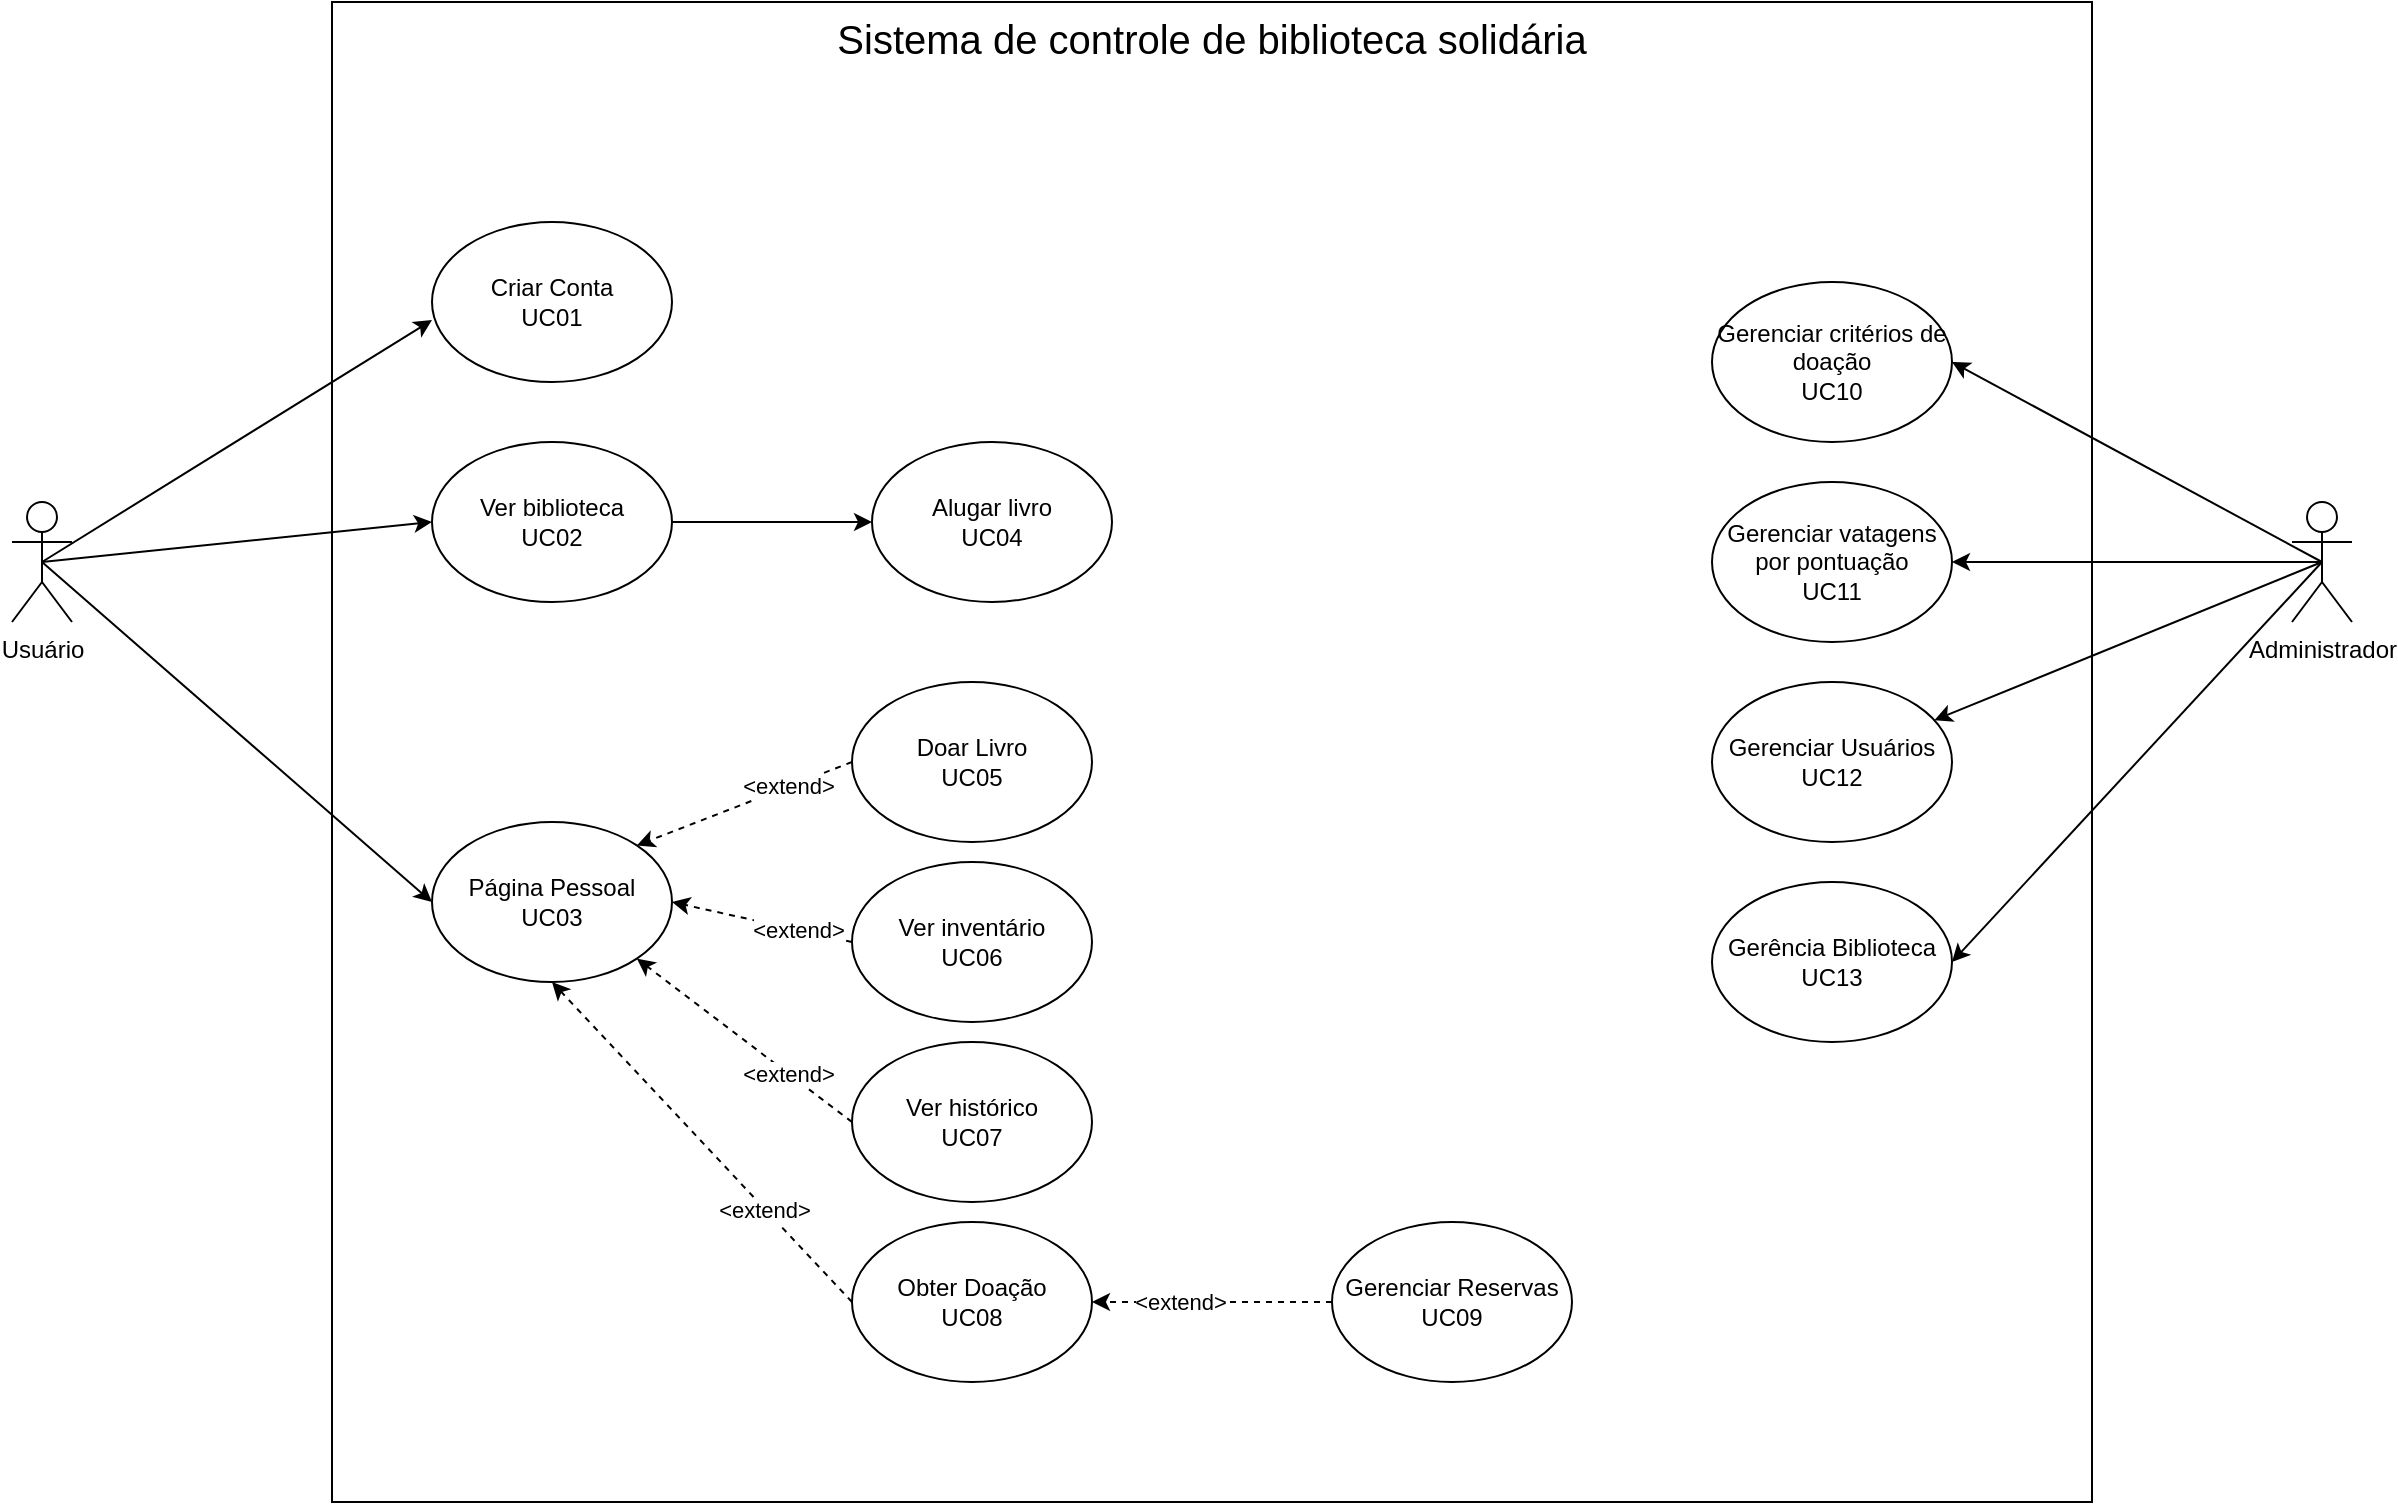 <mxfile version="20.5.0" type="github">
  <diagram id="OYgyoeQ4cRTz8VLO4bsm" name="Página-1">
    <mxGraphModel dx="2387" dy="2673" grid="1" gridSize="10" guides="1" tooltips="1" connect="1" arrows="1" fold="1" page="1" pageScale="1" pageWidth="827" pageHeight="1169" math="0" shadow="0">
      <root>
        <mxCell id="0" />
        <mxCell id="1" parent="0" />
        <mxCell id="Zu5s9qkrUJdbfHZ7qnUy-59" value="Sistema de controle de biblioteca solidária" style="rounded=0;whiteSpace=wrap;html=1;fillColor=none;verticalAlign=top;fontSize=20;" parent="1" vertex="1">
          <mxGeometry x="-430" y="-560" width="880" height="750" as="geometry" />
        </mxCell>
        <mxCell id="Zu5s9qkrUJdbfHZ7qnUy-8" style="rounded=0;orthogonalLoop=1;jettySize=auto;html=1;exitX=0.5;exitY=0.5;exitDx=0;exitDy=0;exitPerimeter=0;entryX=0;entryY=0.613;entryDx=0;entryDy=0;entryPerimeter=0;" parent="1" source="Zu5s9qkrUJdbfHZ7qnUy-1" target="Zu5s9qkrUJdbfHZ7qnUy-2" edge="1">
          <mxGeometry relative="1" as="geometry">
            <mxPoint x="-390" y="20" as="targetPoint" />
          </mxGeometry>
        </mxCell>
        <mxCell id="Zu5s9qkrUJdbfHZ7qnUy-9" style="rounded=0;orthogonalLoop=1;jettySize=auto;html=1;exitX=0.5;exitY=0.5;exitDx=0;exitDy=0;exitPerimeter=0;entryX=0;entryY=0.5;entryDx=0;entryDy=0;" parent="1" source="Zu5s9qkrUJdbfHZ7qnUy-1" target="Zu5s9qkrUJdbfHZ7qnUy-3" edge="1">
          <mxGeometry relative="1" as="geometry" />
        </mxCell>
        <mxCell id="Zu5s9qkrUJdbfHZ7qnUy-18" style="rounded=0;orthogonalLoop=1;jettySize=auto;html=1;exitX=0.5;exitY=0.5;exitDx=0;exitDy=0;exitPerimeter=0;entryX=0;entryY=0.5;entryDx=0;entryDy=0;" parent="1" source="Zu5s9qkrUJdbfHZ7qnUy-1" target="Zu5s9qkrUJdbfHZ7qnUy-11" edge="1">
          <mxGeometry relative="1" as="geometry" />
        </mxCell>
        <mxCell id="Zu5s9qkrUJdbfHZ7qnUy-1" value="Usuário" style="shape=umlActor;verticalLabelPosition=bottom;verticalAlign=top;html=1;outlineConnect=0;" parent="1" vertex="1">
          <mxGeometry x="-590" y="-310" width="30" height="60" as="geometry" />
        </mxCell>
        <mxCell id="Zu5s9qkrUJdbfHZ7qnUy-2" value="Criar Conta&lt;br&gt;UC01" style="ellipse;whiteSpace=wrap;html=1;" parent="1" vertex="1">
          <mxGeometry x="-380" y="-450" width="120" height="80" as="geometry" />
        </mxCell>
        <mxCell id="Zu5s9qkrUJdbfHZ7qnUy-34" style="rounded=0;orthogonalLoop=1;jettySize=auto;html=1;exitX=1;exitY=0.5;exitDx=0;exitDy=0;" parent="1" source="Zu5s9qkrUJdbfHZ7qnUy-3" target="Zu5s9qkrUJdbfHZ7qnUy-33" edge="1">
          <mxGeometry relative="1" as="geometry" />
        </mxCell>
        <mxCell id="Zu5s9qkrUJdbfHZ7qnUy-3" value="Ver biblioteca&lt;br&gt;UC02" style="ellipse;whiteSpace=wrap;html=1;" parent="1" vertex="1">
          <mxGeometry x="-380" y="-340" width="120" height="80" as="geometry" />
        </mxCell>
        <mxCell id="Zu5s9qkrUJdbfHZ7qnUy-10" style="edgeStyle=orthogonalEdgeStyle;rounded=0;orthogonalLoop=1;jettySize=auto;html=1;exitX=0.5;exitY=1;exitDx=0;exitDy=0;" parent="1" source="Zu5s9qkrUJdbfHZ7qnUy-2" target="Zu5s9qkrUJdbfHZ7qnUy-2" edge="1">
          <mxGeometry relative="1" as="geometry" />
        </mxCell>
        <mxCell id="Zu5s9qkrUJdbfHZ7qnUy-11" value="Página Pessoal&lt;br&gt;UC03" style="ellipse;whiteSpace=wrap;html=1;" parent="1" vertex="1">
          <mxGeometry x="-380" y="-150" width="120" height="80" as="geometry" />
        </mxCell>
        <mxCell id="Zu5s9qkrUJdbfHZ7qnUy-13" value="Doar Livro&lt;br&gt;UC05" style="ellipse;whiteSpace=wrap;html=1;" parent="1" vertex="1">
          <mxGeometry x="-170" y="-220" width="120" height="80" as="geometry" />
        </mxCell>
        <mxCell id="Zu5s9qkrUJdbfHZ7qnUy-14" value="Ver inventário&lt;br&gt;UC06" style="ellipse;whiteSpace=wrap;html=1;" parent="1" vertex="1">
          <mxGeometry x="-170" y="-130" width="120" height="80" as="geometry" />
        </mxCell>
        <mxCell id="Zu5s9qkrUJdbfHZ7qnUy-15" value="Ver histórico&lt;br&gt;UC07" style="ellipse;whiteSpace=wrap;html=1;" parent="1" vertex="1">
          <mxGeometry x="-170" y="-40" width="120" height="80" as="geometry" />
        </mxCell>
        <mxCell id="Zu5s9qkrUJdbfHZ7qnUy-28" value="Obter Doação&lt;br&gt;UC08" style="ellipse;whiteSpace=wrap;html=1;" parent="1" vertex="1">
          <mxGeometry x="-170" y="50" width="120" height="80" as="geometry" />
        </mxCell>
        <mxCell id="Zu5s9qkrUJdbfHZ7qnUy-33" value="Alugar livro&lt;br&gt;UC04" style="ellipse;whiteSpace=wrap;html=1;" parent="1" vertex="1">
          <mxGeometry x="-160" y="-340" width="120" height="80" as="geometry" />
        </mxCell>
        <mxCell id="Zu5s9qkrUJdbfHZ7qnUy-40" value="&amp;lt;extend&amp;gt;" style="rounded=0;orthogonalLoop=1;jettySize=auto;html=1;dashed=1;exitX=0;exitY=0.5;exitDx=0;exitDy=0;entryX=1;entryY=0;entryDx=0;entryDy=0;" parent="1" source="Zu5s9qkrUJdbfHZ7qnUy-13" target="Zu5s9qkrUJdbfHZ7qnUy-11" edge="1">
          <mxGeometry x="-0.426" relative="1" as="geometry">
            <mxPoint x="-1" as="offset" />
            <mxPoint x="300" y="180" as="sourcePoint" />
          </mxGeometry>
        </mxCell>
        <mxCell id="Zu5s9qkrUJdbfHZ7qnUy-44" value="&amp;lt;extend&amp;gt;" style="rounded=0;orthogonalLoop=1;jettySize=auto;html=1;exitX=0;exitY=0.5;exitDx=0;exitDy=0;entryX=1;entryY=0.5;entryDx=0;entryDy=0;dashed=1;" parent="1" source="Zu5s9qkrUJdbfHZ7qnUy-36" target="Zu5s9qkrUJdbfHZ7qnUy-28" edge="1">
          <mxGeometry x="0.274" relative="1" as="geometry">
            <mxPoint as="offset" />
          </mxGeometry>
        </mxCell>
        <mxCell id="Zu5s9qkrUJdbfHZ7qnUy-36" value="Gerenciar Reservas&lt;br&gt;UC09" style="ellipse;whiteSpace=wrap;html=1;" parent="1" vertex="1">
          <mxGeometry x="70" y="50" width="120" height="80" as="geometry" />
        </mxCell>
        <mxCell id="Zu5s9qkrUJdbfHZ7qnUy-57" style="rounded=0;orthogonalLoop=1;jettySize=auto;html=1;exitX=0.5;exitY=0.5;exitDx=0;exitDy=0;exitPerimeter=0;endArrow=classic;endFill=1;" parent="1" source="Zu5s9qkrUJdbfHZ7qnUy-46" target="Zu5s9qkrUJdbfHZ7qnUy-56" edge="1">
          <mxGeometry relative="1" as="geometry" />
        </mxCell>
        <mxCell id="Zu5s9qkrUJdbfHZ7qnUy-58" style="rounded=0;orthogonalLoop=1;jettySize=auto;html=1;exitX=0.5;exitY=0.5;exitDx=0;exitDy=0;exitPerimeter=0;entryX=1;entryY=0.5;entryDx=0;entryDy=0;endArrow=classic;endFill=1;" parent="1" source="Zu5s9qkrUJdbfHZ7qnUy-46" target="Zu5s9qkrUJdbfHZ7qnUy-55" edge="1">
          <mxGeometry relative="1" as="geometry" />
        </mxCell>
        <mxCell id="UdLWcy6IRKixMaUsWaI8-3" style="rounded=0;orthogonalLoop=1;jettySize=auto;html=1;exitX=0.5;exitY=0.5;exitDx=0;exitDy=0;exitPerimeter=0;entryX=1;entryY=0.5;entryDx=0;entryDy=0;" parent="1" source="Zu5s9qkrUJdbfHZ7qnUy-46" target="UdLWcy6IRKixMaUsWaI8-2" edge="1">
          <mxGeometry relative="1" as="geometry" />
        </mxCell>
        <mxCell id="UdLWcy6IRKixMaUsWaI8-4" style="rounded=0;orthogonalLoop=1;jettySize=auto;html=1;exitX=0.5;exitY=0.5;exitDx=0;exitDy=0;exitPerimeter=0;entryX=1;entryY=0.5;entryDx=0;entryDy=0;" parent="1" source="Zu5s9qkrUJdbfHZ7qnUy-46" target="UdLWcy6IRKixMaUsWaI8-1" edge="1">
          <mxGeometry relative="1" as="geometry" />
        </mxCell>
        <mxCell id="Zu5s9qkrUJdbfHZ7qnUy-46" value="Administrador" style="shape=umlActor;verticalLabelPosition=bottom;verticalAlign=top;html=1;outlineConnect=0;" parent="1" vertex="1">
          <mxGeometry x="550" y="-310" width="30" height="60" as="geometry" />
        </mxCell>
        <mxCell id="Zu5s9qkrUJdbfHZ7qnUy-55" value="Gerência Biblioteca&lt;br&gt;UC13" style="ellipse;whiteSpace=wrap;html=1;" parent="1" vertex="1">
          <mxGeometry x="260" y="-120" width="120" height="80" as="geometry" />
        </mxCell>
        <mxCell id="Zu5s9qkrUJdbfHZ7qnUy-56" value="Gerenciar Usuários&lt;br&gt;UC12" style="ellipse;whiteSpace=wrap;html=1;" parent="1" vertex="1">
          <mxGeometry x="260" y="-220" width="120" height="80" as="geometry" />
        </mxCell>
        <mxCell id="UdLWcy6IRKixMaUsWaI8-1" value="Gerenciar critérios de doação&lt;br&gt;UC10" style="ellipse;whiteSpace=wrap;html=1;" parent="1" vertex="1">
          <mxGeometry x="260" y="-420" width="120" height="80" as="geometry" />
        </mxCell>
        <mxCell id="UdLWcy6IRKixMaUsWaI8-2" value="Gerenciar vatagens por pontuação&lt;br&gt;UC11" style="ellipse;whiteSpace=wrap;html=1;" parent="1" vertex="1">
          <mxGeometry x="260" y="-320" width="120" height="80" as="geometry" />
        </mxCell>
        <mxCell id="xyUv5-MEVslVyDJsO_ro-2" value="&amp;lt;extend&amp;gt;" style="rounded=0;orthogonalLoop=1;jettySize=auto;html=1;dashed=1;exitX=0;exitY=0.5;exitDx=0;exitDy=0;entryX=1;entryY=0.5;entryDx=0;entryDy=0;" parent="1" source="Zu5s9qkrUJdbfHZ7qnUy-14" target="Zu5s9qkrUJdbfHZ7qnUy-11" edge="1">
          <mxGeometry x="-0.426" relative="1" as="geometry">
            <mxPoint x="-1" as="offset" />
            <mxPoint x="-160" y="-170" as="sourcePoint" />
            <mxPoint x="-250" y="-40" as="targetPoint" />
          </mxGeometry>
        </mxCell>
        <mxCell id="xyUv5-MEVslVyDJsO_ro-3" value="&amp;lt;extend&amp;gt;" style="rounded=0;orthogonalLoop=1;jettySize=auto;html=1;dashed=1;exitX=0;exitY=0.5;exitDx=0;exitDy=0;entryX=1;entryY=1;entryDx=0;entryDy=0;" parent="1" source="Zu5s9qkrUJdbfHZ7qnUy-15" target="Zu5s9qkrUJdbfHZ7qnUy-11" edge="1">
          <mxGeometry x="-0.426" relative="1" as="geometry">
            <mxPoint x="-1" as="offset" />
            <mxPoint x="-150" y="-160" as="sourcePoint" />
            <mxPoint x="-240" y="-30" as="targetPoint" />
          </mxGeometry>
        </mxCell>
        <mxCell id="xyUv5-MEVslVyDJsO_ro-4" value="&amp;lt;extend&amp;gt;" style="rounded=0;orthogonalLoop=1;jettySize=auto;html=1;dashed=1;exitX=0;exitY=0.5;exitDx=0;exitDy=0;entryX=0.5;entryY=1;entryDx=0;entryDy=0;" parent="1" source="Zu5s9qkrUJdbfHZ7qnUy-28" target="Zu5s9qkrUJdbfHZ7qnUy-11" edge="1">
          <mxGeometry x="-0.426" relative="1" as="geometry">
            <mxPoint x="-1" as="offset" />
            <mxPoint x="-140" y="-150" as="sourcePoint" />
            <mxPoint x="-230" y="-20" as="targetPoint" />
          </mxGeometry>
        </mxCell>
      </root>
    </mxGraphModel>
  </diagram>
</mxfile>
